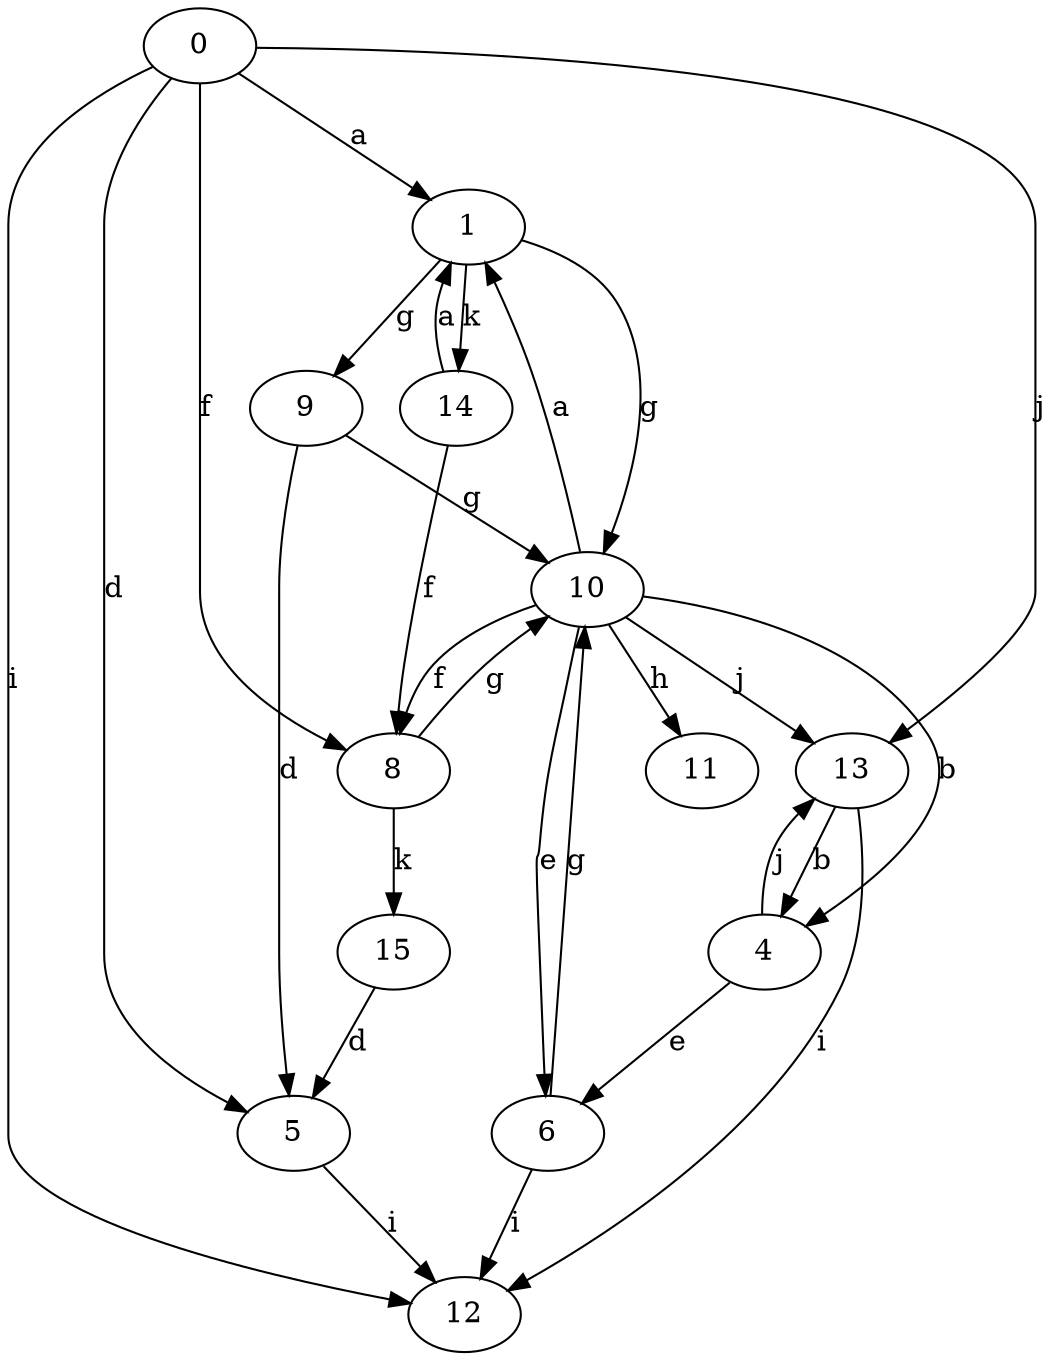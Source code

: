 strict digraph  {
0;
1;
4;
5;
6;
8;
9;
10;
11;
12;
13;
14;
15;
0 -> 1  [label=a];
0 -> 5  [label=d];
0 -> 8  [label=f];
0 -> 12  [label=i];
0 -> 13  [label=j];
1 -> 9  [label=g];
1 -> 10  [label=g];
1 -> 14  [label=k];
4 -> 6  [label=e];
4 -> 13  [label=j];
5 -> 12  [label=i];
6 -> 10  [label=g];
6 -> 12  [label=i];
8 -> 10  [label=g];
8 -> 15  [label=k];
9 -> 5  [label=d];
9 -> 10  [label=g];
10 -> 1  [label=a];
10 -> 4  [label=b];
10 -> 6  [label=e];
10 -> 8  [label=f];
10 -> 11  [label=h];
10 -> 13  [label=j];
13 -> 4  [label=b];
13 -> 12  [label=i];
14 -> 1  [label=a];
14 -> 8  [label=f];
15 -> 5  [label=d];
}
